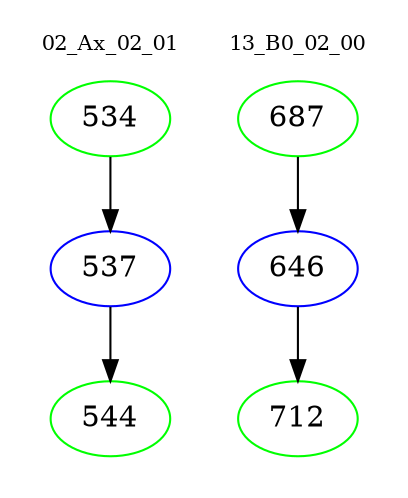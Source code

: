 digraph{
subgraph cluster_0 {
color = white
label = "02_Ax_02_01";
fontsize=10;
T0_534 [label="534", color="green"]
T0_534 -> T0_537 [color="black"]
T0_537 [label="537", color="blue"]
T0_537 -> T0_544 [color="black"]
T0_544 [label="544", color="green"]
}
subgraph cluster_1 {
color = white
label = "13_B0_02_00";
fontsize=10;
T1_687 [label="687", color="green"]
T1_687 -> T1_646 [color="black"]
T1_646 [label="646", color="blue"]
T1_646 -> T1_712 [color="black"]
T1_712 [label="712", color="green"]
}
}

